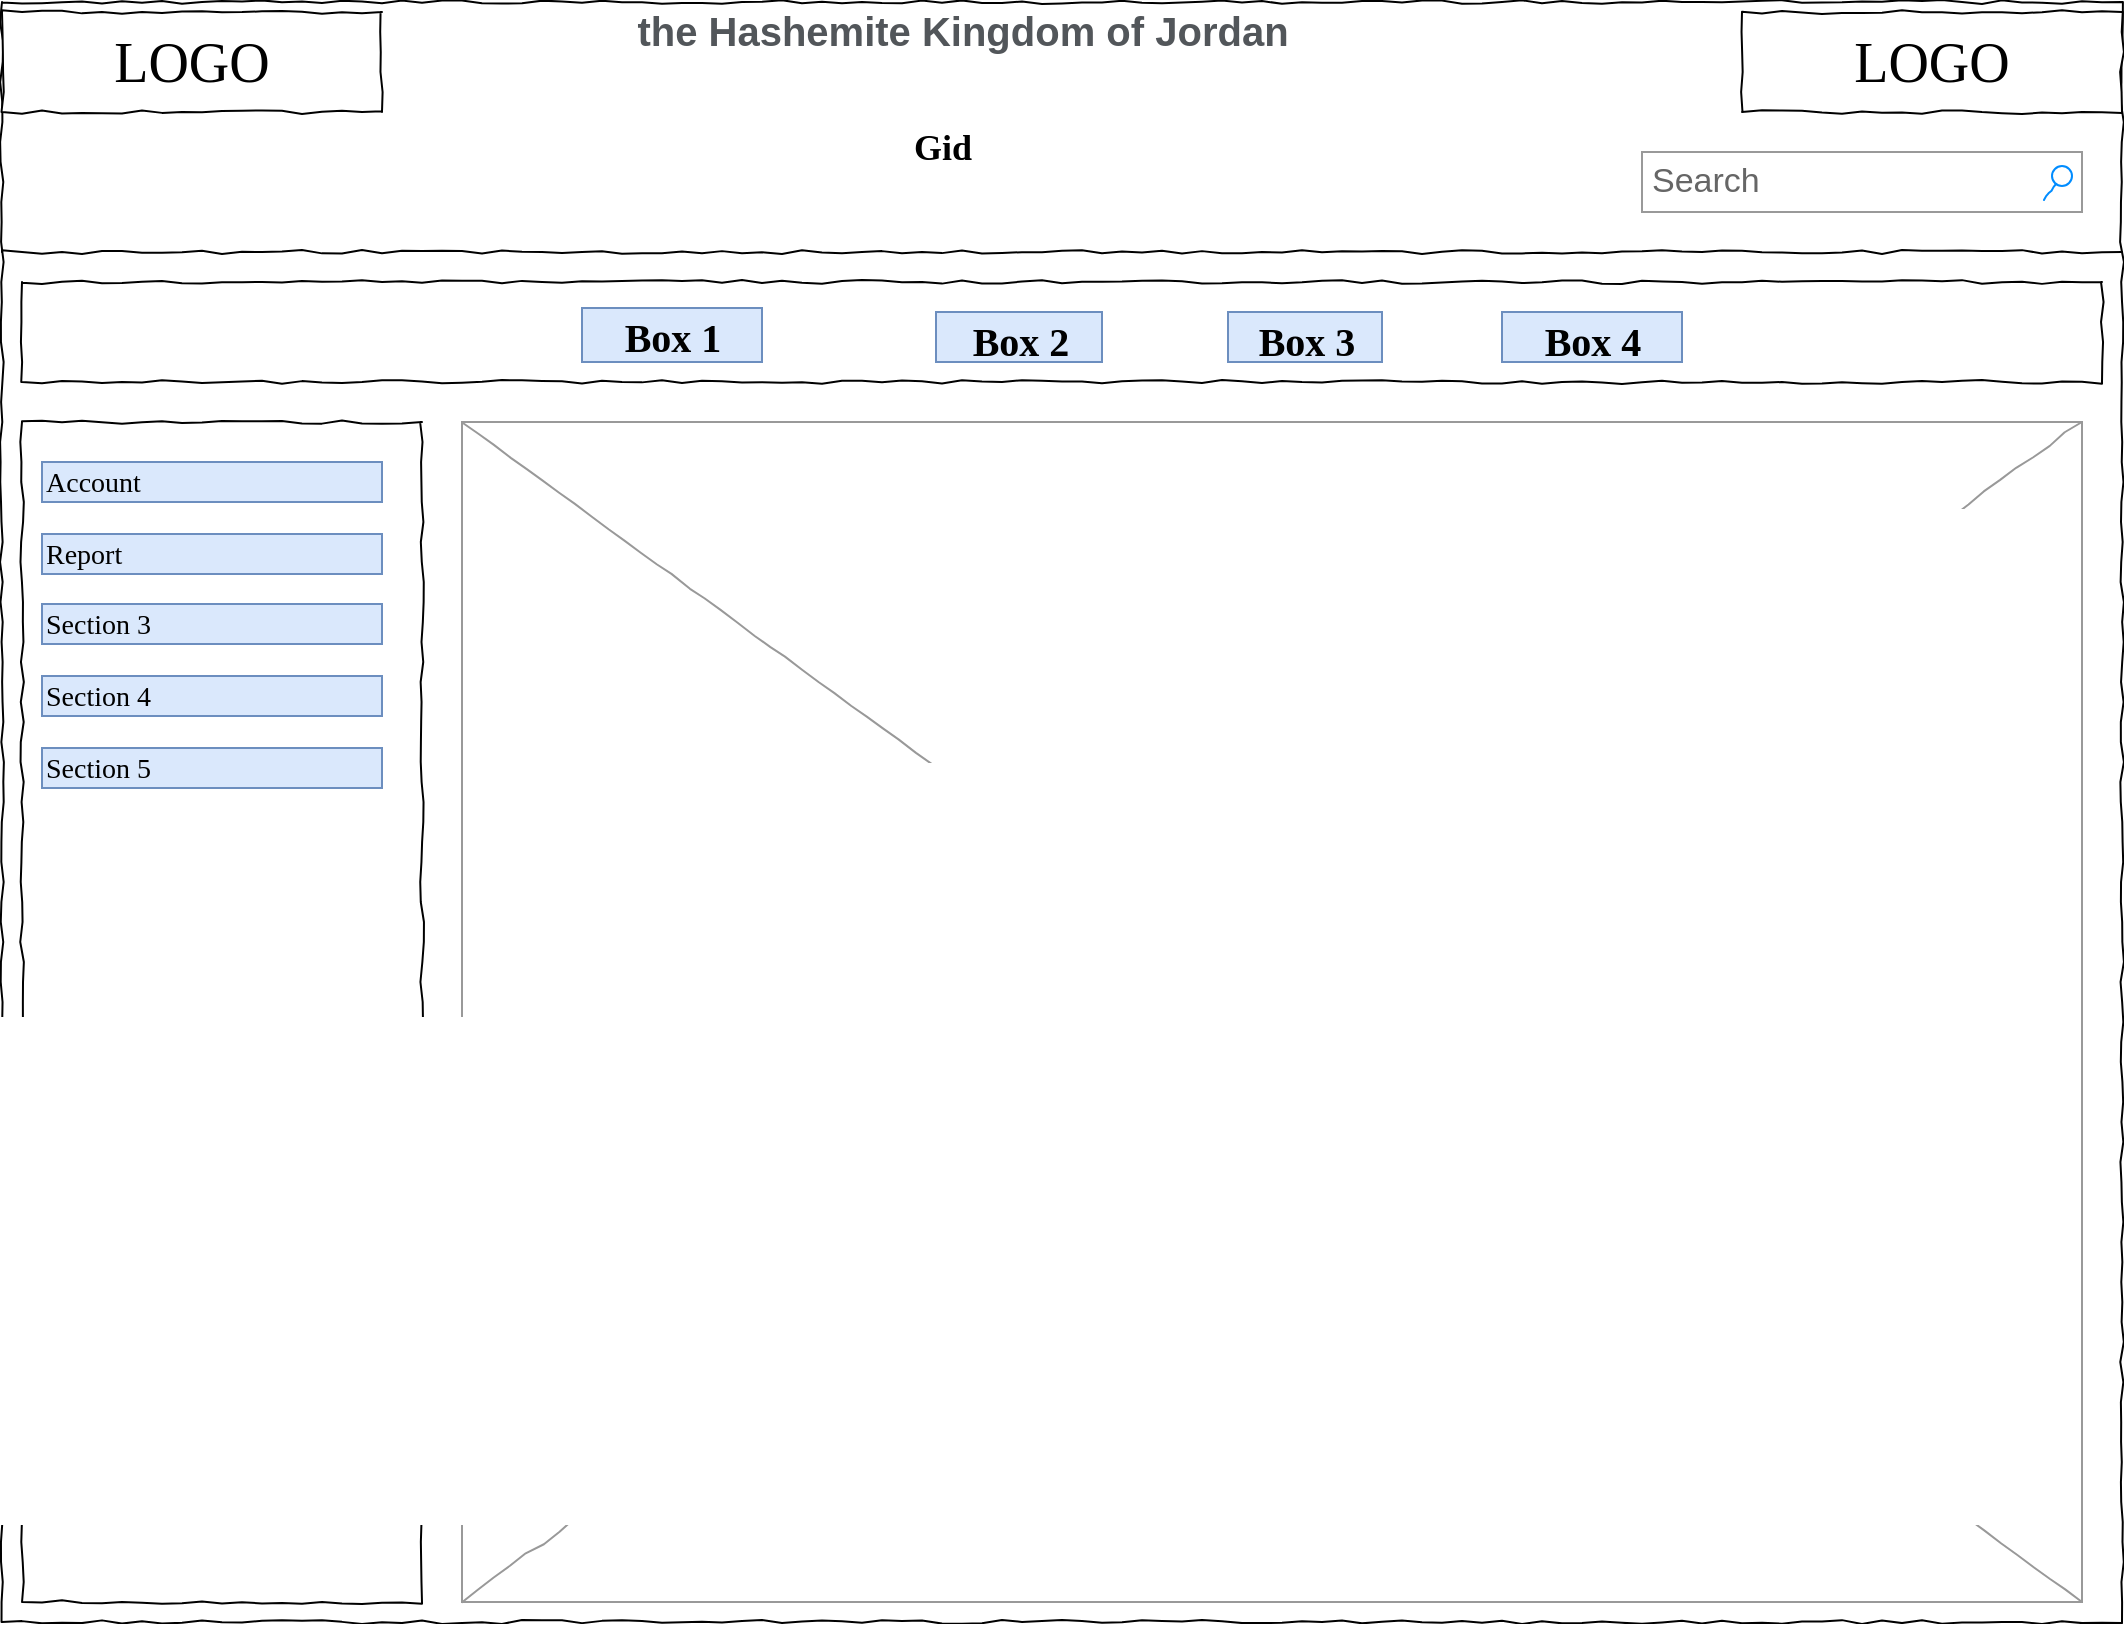 <mxfile version="13.6.6" type="github">
  <diagram name="Page-1" id="03018318-947c-dd8e-b7a3-06fadd420f32">
    <mxGraphModel dx="1560" dy="860" grid="1" gridSize="10" guides="1" tooltips="1" connect="1" arrows="1" fold="1" page="1" pageScale="1" pageWidth="1100" pageHeight="850" background="#ffffff" math="0" shadow="0">
      <root>
        <mxCell id="0" />
        <mxCell id="1" parent="0" />
        <mxCell id="677b7b8949515195-1" value="" style="whiteSpace=wrap;html=1;rounded=0;shadow=0;labelBackgroundColor=none;strokeColor=#000000;strokeWidth=1;fillColor=none;fontFamily=Verdana;fontSize=12;fontColor=#000000;align=center;comic=1;" parent="1" vertex="1">
          <mxGeometry x="20" y="20" width="1060" height="810" as="geometry" />
        </mxCell>
        <mxCell id="677b7b8949515195-2" value="LOGO" style="whiteSpace=wrap;html=1;rounded=0;shadow=0;labelBackgroundColor=none;strokeWidth=1;fontFamily=Verdana;fontSize=28;align=center;comic=1;" parent="1" vertex="1">
          <mxGeometry x="20" y="25" width="190" height="50" as="geometry" />
        </mxCell>
        <mxCell id="677b7b8949515195-3" value="Search" style="strokeWidth=1;shadow=0;dashed=0;align=center;html=1;shape=mxgraph.mockup.forms.searchBox;strokeColor=#999999;mainText=;strokeColor2=#008cff;fontColor=#666666;fontSize=17;align=left;spacingLeft=3;rounded=0;labelBackgroundColor=none;comic=1;" parent="1" vertex="1">
          <mxGeometry x="840" y="95" width="220" height="30" as="geometry" />
        </mxCell>
        <mxCell id="677b7b8949515195-4" value="&lt;span style=&quot;color: rgb(82, 86, 90); font-family: arial, sans-serif; background-color: rgb(255, 255, 255); font-size: 20px;&quot;&gt;the Hashemite Kingdom of Jordan&lt;/span&gt;" style="text;html=1;points=[];align=center;verticalAlign=top;spacingTop=-4;fontSize=20;fontFamily=Verdana;fontStyle=1" parent="1" vertex="1">
          <mxGeometry x="350" y="20" width="300" height="40" as="geometry" />
        </mxCell>
        <mxCell id="677b7b8949515195-5" value="Gid" style="text;html=1;points=[];align=center;verticalAlign=top;spacingTop=-4;fontSize=18;fontFamily=Verdana;fontStyle=1" parent="1" vertex="1">
          <mxGeometry x="460" y="80" width="60" height="20" as="geometry" />
        </mxCell>
        <mxCell id="677b7b8949515195-8" value="" style="whiteSpace=wrap;html=1;rounded=0;shadow=0;labelBackgroundColor=none;strokeWidth=1;fillColor=none;fontFamily=Verdana;fontSize=12;align=center;comic=1;" parent="1" vertex="1">
          <mxGeometry x="30" y="230" width="200" height="590" as="geometry" />
        </mxCell>
        <mxCell id="677b7b8949515195-9" value="" style="line;strokeWidth=1;html=1;rounded=0;shadow=0;labelBackgroundColor=none;fillColor=none;fontFamily=Verdana;fontSize=14;fontColor=#000000;align=center;comic=1;" parent="1" vertex="1">
          <mxGeometry x="20" y="140" width="1060" height="10" as="geometry" />
        </mxCell>
        <mxCell id="677b7b8949515195-10" value="" style="whiteSpace=wrap;html=1;rounded=0;shadow=0;labelBackgroundColor=none;strokeWidth=1;fillColor=none;fontFamily=Verdana;fontSize=12;align=center;comic=1;" parent="1" vertex="1">
          <mxGeometry x="30" y="160" width="1040" height="50" as="geometry" />
        </mxCell>
        <mxCell id="677b7b8949515195-11" value="Box 1" style="text;html=1;points=[];align=left;verticalAlign=top;spacingTop=-4;fontSize=20;fontFamily=Verdana;fillColor=#dae8fc;strokeColor=#6c8ebf;fontStyle=1" parent="1" vertex="1">
          <mxGeometry x="310" y="173" width="90" height="27" as="geometry" />
        </mxCell>
        <mxCell id="677b7b8949515195-12" value="Box 2" style="text;html=1;points=[];align=left;verticalAlign=top;spacingTop=-4;fontSize=20;fontFamily=Verdana;fillColor=#dae8fc;strokeColor=#6c8ebf;fontStyle=1" parent="1" vertex="1">
          <mxGeometry x="487" y="175" width="83" height="25" as="geometry" />
        </mxCell>
        <mxCell id="677b7b8949515195-13" value="Box 3" style="text;html=1;points=[];align=center;verticalAlign=top;spacingTop=-4;fontSize=20;fontFamily=Verdana;fillColor=#dae8fc;strokeColor=#6c8ebf;fontStyle=1" parent="1" vertex="1">
          <mxGeometry x="633" y="175" width="77" height="25" as="geometry" />
        </mxCell>
        <mxCell id="677b7b8949515195-14" value="Box 4" style="text;html=1;points=[];align=center;verticalAlign=top;spacingTop=-4;fontSize=20;fontFamily=Verdana;fillColor=#dae8fc;strokeColor=#6c8ebf;fontStyle=1" parent="1" vertex="1">
          <mxGeometry x="770" y="175" width="90" height="25" as="geometry" />
        </mxCell>
        <mxCell id="677b7b8949515195-16" value="" style="verticalLabelPosition=bottom;shadow=0;dashed=0;align=center;html=1;verticalAlign=top;strokeWidth=1;shape=mxgraph.mockup.graphics.simpleIcon;strokeColor=#999999;rounded=0;labelBackgroundColor=none;fontFamily=Verdana;fontSize=14;fontColor=#000000;comic=1;" parent="1" vertex="1">
          <mxGeometry x="250" y="230" width="810" height="590" as="geometry" />
        </mxCell>
        <mxCell id="677b7b8949515195-27" value="Account&lt;br&gt;" style="text;html=1;points=[];align=left;verticalAlign=top;spacingTop=-4;fontSize=14;fontFamily=Verdana;fillColor=#dae8fc;strokeColor=#6c8ebf;" parent="1" vertex="1">
          <mxGeometry x="40" y="250" width="170" height="20" as="geometry" />
        </mxCell>
        <mxCell id="677b7b8949515195-28" value="Report" style="text;html=1;points=[];align=left;verticalAlign=top;spacingTop=-4;fontSize=14;fontFamily=Verdana;fillColor=#dae8fc;strokeColor=#6c8ebf;" parent="1" vertex="1">
          <mxGeometry x="40" y="286" width="170" height="20" as="geometry" />
        </mxCell>
        <mxCell id="677b7b8949515195-29" value="Section 3" style="text;html=1;points=[];align=left;verticalAlign=top;spacingTop=-4;fontSize=14;fontFamily=Verdana;fillColor=#dae8fc;strokeColor=#6c8ebf;" parent="1" vertex="1">
          <mxGeometry x="40" y="321" width="170" height="20" as="geometry" />
        </mxCell>
        <mxCell id="677b7b8949515195-30" value="Section 4" style="text;html=1;points=[];align=left;verticalAlign=top;spacingTop=-4;fontSize=14;fontFamily=Verdana;fillColor=#dae8fc;strokeColor=#6c8ebf;" parent="1" vertex="1">
          <mxGeometry x="40" y="357" width="170" height="20" as="geometry" />
        </mxCell>
        <mxCell id="677b7b8949515195-39" value="Section 5" style="text;html=1;points=[];align=left;verticalAlign=top;spacingTop=-4;fontSize=14;fontFamily=Verdana;fillColor=#dae8fc;strokeColor=#6c8ebf;" parent="1" vertex="1">
          <mxGeometry x="40" y="393" width="170" height="20" as="geometry" />
        </mxCell>
        <mxCell id="M24u3LWarWV9YSVt2gth-1" value="LOGO" style="whiteSpace=wrap;html=1;rounded=0;shadow=0;labelBackgroundColor=none;strokeWidth=1;fontFamily=Verdana;fontSize=28;align=center;comic=1;" vertex="1" parent="1">
          <mxGeometry x="890" y="25" width="190" height="50" as="geometry" />
        </mxCell>
        <mxCell id="M24u3LWarWV9YSVt2gth-7" value="Box 1" style="text;html=1;points=[];align=center;verticalAlign=top;spacingTop=-4;fontSize=20;fontFamily=Verdana;fillColor=#dae8fc;strokeColor=#6c8ebf;fontStyle=1" vertex="1" parent="1">
          <mxGeometry x="310" y="173" width="90" height="27" as="geometry" />
        </mxCell>
        <mxCell id="M24u3LWarWV9YSVt2gth-8" value="Box 2" style="text;html=1;points=[];align=center;verticalAlign=top;spacingTop=-4;fontSize=20;fontFamily=Verdana;fillColor=#dae8fc;strokeColor=#6c8ebf;fontStyle=1" vertex="1" parent="1">
          <mxGeometry x="487" y="175" width="83" height="25" as="geometry" />
        </mxCell>
      </root>
    </mxGraphModel>
  </diagram>
</mxfile>
